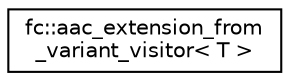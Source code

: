 digraph "Graphical Class Hierarchy"
{
  edge [fontname="Helvetica",fontsize="10",labelfontname="Helvetica",labelfontsize="10"];
  node [fontname="Helvetica",fontsize="10",shape=record];
  rankdir="LR";
  Node0 [label="fc::aac_extension_from\l_variant_visitor\< T \>",height=0.2,width=0.4,color="black", fillcolor="white", style="filled",URL="$structfc_1_1aac__extension__from__variant__visitor.html"];
}
